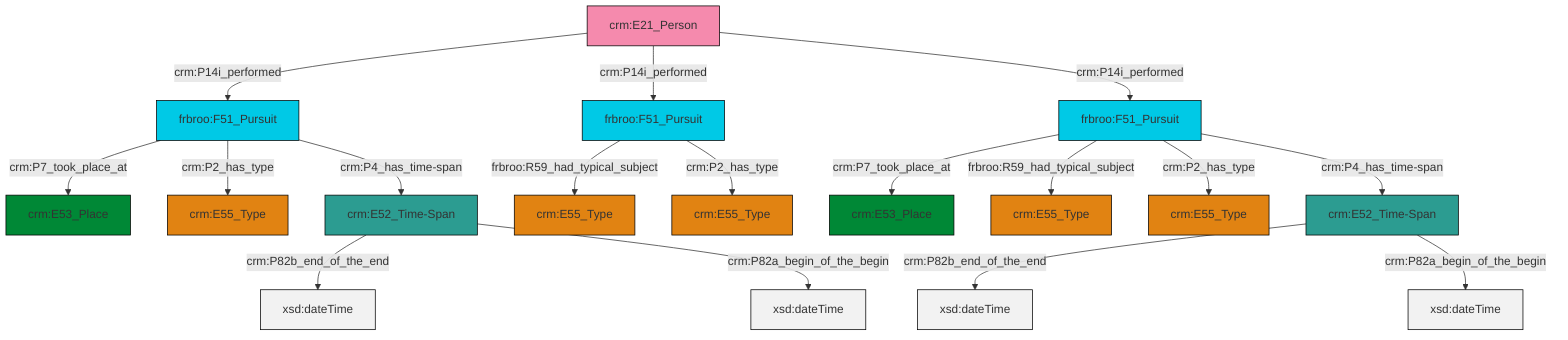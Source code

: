 graph TD
classDef Literal fill:#f2f2f2,stroke:#000000;
classDef CRM_Entity fill:#FFFFFF,stroke:#000000;
classDef Temporal_Entity fill:#00C9E6, stroke:#000000;
classDef Type fill:#E18312, stroke:#000000;
classDef Time-Span fill:#2C9C91, stroke:#000000;
classDef Appellation fill:#FFEB7F, stroke:#000000;
classDef Place fill:#008836, stroke:#000000;
classDef Persistent_Item fill:#B266B2, stroke:#000000;
classDef Conceptual_Object fill:#FFD700, stroke:#000000;
classDef Physical_Thing fill:#D2B48C, stroke:#000000;
classDef Actor fill:#f58aad, stroke:#000000;
classDef PC_Classes fill:#4ce600, stroke:#000000;
classDef Multi fill:#cccccc,stroke:#000000;

8["crm:E52_Time-Span"]:::Time-Span -->|crm:P82b_end_of_the_end| 9[xsd:dateTime]:::Literal
4["frbroo:F51_Pursuit"]:::Temporal_Entity -->|crm:P7_took_place_at| 15["crm:E53_Place"]:::Place
16["crm:E21_Person"]:::Actor -->|crm:P14i_performed| 4["frbroo:F51_Pursuit"]:::Temporal_Entity
0["frbroo:F51_Pursuit"]:::Temporal_Entity -->|crm:P7_took_place_at| 10["crm:E53_Place"]:::Place
16["crm:E21_Person"]:::Actor -->|crm:P14i_performed| 17["frbroo:F51_Pursuit"]:::Temporal_Entity
0["frbroo:F51_Pursuit"]:::Temporal_Entity -->|frbroo:R59_had_typical_subject| 18["crm:E55_Type"]:::Type
13["crm:E52_Time-Span"]:::Time-Span -->|crm:P82b_end_of_the_end| 22[xsd:dateTime]:::Literal
8["crm:E52_Time-Span"]:::Time-Span -->|crm:P82a_begin_of_the_begin| 23[xsd:dateTime]:::Literal
17["frbroo:F51_Pursuit"]:::Temporal_Entity -->|frbroo:R59_had_typical_subject| 24["crm:E55_Type"]:::Type
0["frbroo:F51_Pursuit"]:::Temporal_Entity -->|crm:P2_has_type| 6["crm:E55_Type"]:::Type
17["frbroo:F51_Pursuit"]:::Temporal_Entity -->|crm:P2_has_type| 20["crm:E55_Type"]:::Type
13["crm:E52_Time-Span"]:::Time-Span -->|crm:P82a_begin_of_the_begin| 27[xsd:dateTime]:::Literal
0["frbroo:F51_Pursuit"]:::Temporal_Entity -->|crm:P4_has_time-span| 8["crm:E52_Time-Span"]:::Time-Span
4["frbroo:F51_Pursuit"]:::Temporal_Entity -->|crm:P2_has_type| 2["crm:E55_Type"]:::Type
4["frbroo:F51_Pursuit"]:::Temporal_Entity -->|crm:P4_has_time-span| 13["crm:E52_Time-Span"]:::Time-Span
16["crm:E21_Person"]:::Actor -->|crm:P14i_performed| 0["frbroo:F51_Pursuit"]:::Temporal_Entity